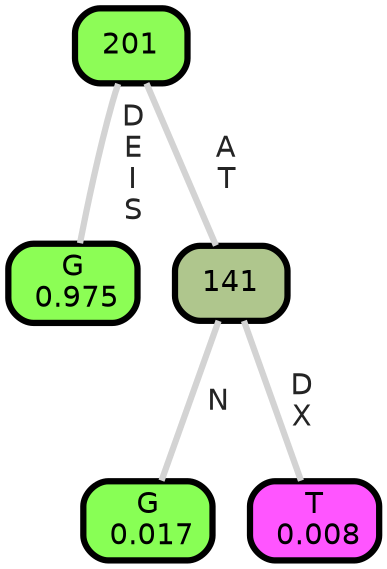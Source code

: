graph Tree {
node [shape=box, style="filled, rounded",color="black",penwidth="3",fontcolor="black",                 fontname=helvetica] ;
graph [ranksep="0 equally", splines=straight,                 bgcolor=transparent, dpi=200] ;
edge [fontname=helvetica, fontweight=bold,fontcolor=grey14,color=lightgray] ;
0 [label="G
 0.975", fillcolor="#8cfe55"] ;
1 [label="201", fillcolor="#8dfc57"] ;
2 [label="G
 0.017", fillcolor="#88ff55"] ;
3 [label="141", fillcolor="#afc68d"] ;
4 [label="T
 0.008", fillcolor="#ff55ff"] ;
1 -- 0 [label=" D\n E\n I\n S",penwidth=3] ;
1 -- 3 [label=" A\n T",penwidth=3] ;
3 -- 2 [label=" N",penwidth=3] ;
3 -- 4 [label=" D\n X",penwidth=3] ;
{rank = same;}}
